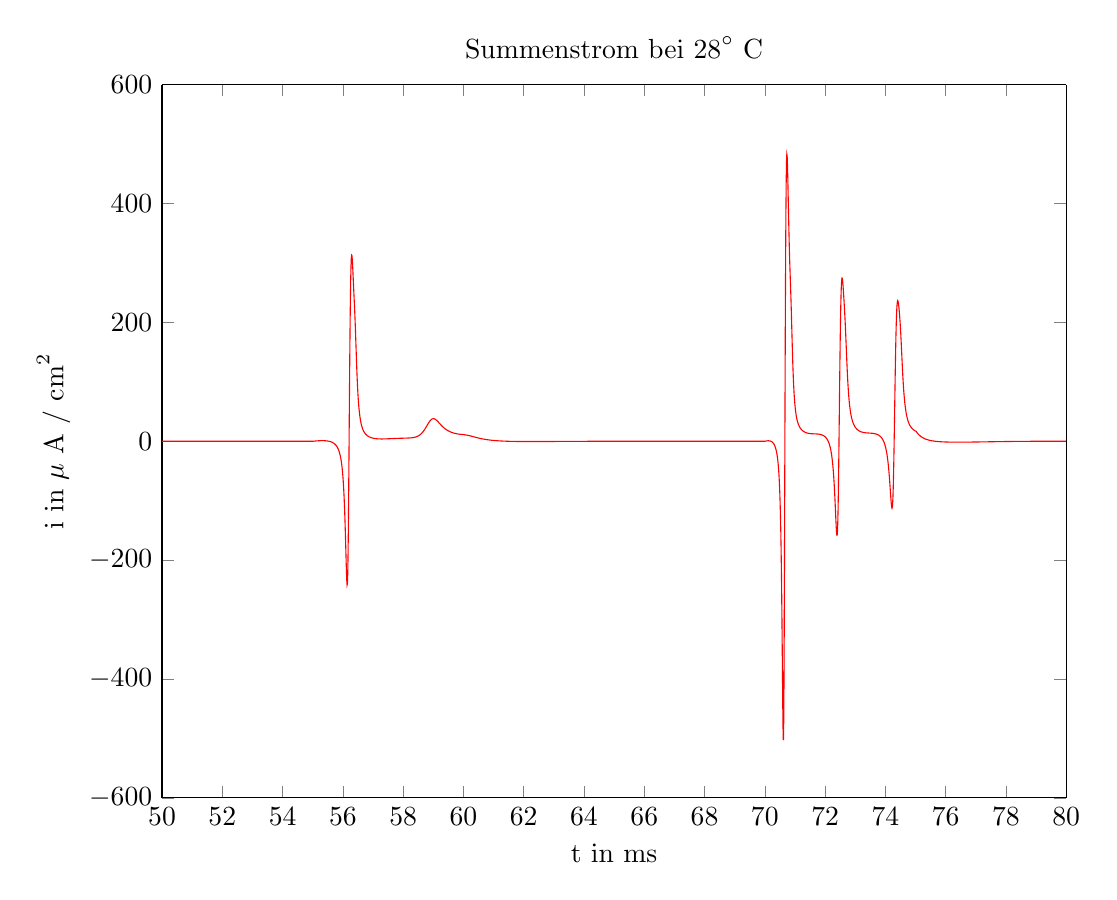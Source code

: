 % This file was created by matlab2tikz.
% Minimal pgfplots version: 1.3
%
%The latest updates can be retrieved from
%  http://www.mathworks.com/matlabcentral/fileexchange/22022-matlab2tikz
%where you can also make suggestions and rate matlab2tikz.
%
\begin{tikzpicture}

\begin{axis}[%
width=4.521in,
height=3.566in,
at={(0.758in,0.481in)},
scale only axis,
separate axis lines,
every outer x axis line/.append style={black},
every x tick label/.append style={font=\color{black}},
xmin=50,
xmax=80,
xlabel={t in ms},
every outer y axis line/.append style={black},
every y tick label/.append style={font=\color{black}},
ymin=-600,
ymax=600,
ylabel={$\text{i in }\mu\text{ A / cm}^\text{2}$},
title={$\text{Summenstrom bei 28}^\circ\text{ C}$}
]
\addplot [color=red,solid,forget plot]
  table[row sep=crcr]{%
50	0.007\\
50.01	0.007\\
50.02	0.007\\
50.03	0.007\\
50.04	0.008\\
50.05	0.008\\
50.06	0.008\\
50.07	0.008\\
50.08	0.008\\
50.09	0.009\\
50.1	0.009\\
50.11	0.009\\
50.12	0.009\\
50.13	0.009\\
50.14	0.009\\
50.15	0.01\\
50.16	0.01\\
50.17	0.01\\
50.18	0.01\\
50.19	0.01\\
50.2	0.01\\
50.21	0.01\\
50.22	0.01\\
50.23	0.011\\
50.24	0.011\\
50.25	0.011\\
50.26	0.011\\
50.27	0.011\\
50.28	0.011\\
50.29	0.011\\
50.3	0.011\\
50.31	0.011\\
50.32	0.011\\
50.33	0.011\\
50.34	0.011\\
50.35	0.012\\
50.36	0.012\\
50.37	0.012\\
50.38	0.012\\
50.39	0.012\\
50.4	0.012\\
50.41	0.012\\
50.42	0.012\\
50.43	0.012\\
50.44	0.012\\
50.45	0.012\\
50.46	0.012\\
50.47	0.012\\
50.48	0.012\\
50.49	0.012\\
50.5	0.012\\
50.51	0.012\\
50.52	0.012\\
50.53	0.012\\
50.54	0.012\\
50.55	0.012\\
50.56	0.012\\
50.57	0.012\\
50.58	0.012\\
50.59	0.012\\
50.6	0.012\\
50.61	0.012\\
50.62	0.012\\
50.63	0.012\\
50.64	0.012\\
50.65	0.012\\
50.66	0.012\\
50.67	0.012\\
50.68	0.012\\
50.69	0.012\\
50.7	0.012\\
50.71	0.012\\
50.72	0.012\\
50.73	0.012\\
50.74	0.011\\
50.75	0.011\\
50.76	0.011\\
50.77	0.011\\
50.78	0.011\\
50.79	0.011\\
50.8	0.011\\
50.81	0.011\\
50.82	0.011\\
50.83	0.011\\
50.84	0.011\\
50.85	0.011\\
50.86	0.011\\
50.87	0.011\\
50.88	0.011\\
50.89	0.011\\
50.9	0.011\\
50.91	0.011\\
50.92	0.01\\
50.93	0.01\\
50.94	0.01\\
50.95	0.01\\
50.96	0.01\\
50.97	0.01\\
50.98	0.01\\
50.99	0.01\\
51	0.01\\
51.01	0.01\\
51.02	0.01\\
51.03	0.01\\
51.04	0.01\\
51.05	0.01\\
51.06	0.009\\
51.07	0.009\\
51.08	0.009\\
51.09	0.009\\
51.1	0.009\\
51.11	0.009\\
51.12	0.009\\
51.13	0.009\\
51.14	0.009\\
51.15	0.009\\
51.16	0.009\\
51.17	0.009\\
51.18	0.009\\
51.19	0.008\\
51.2	0.008\\
51.21	0.008\\
51.22	0.008\\
51.23	0.008\\
51.24	0.008\\
51.25	0.008\\
51.26	0.008\\
51.27	0.008\\
51.28	0.008\\
51.29	0.008\\
51.3	0.008\\
51.31	0.007\\
51.32	0.007\\
51.33	0.007\\
51.34	0.007\\
51.35	0.007\\
51.36	0.007\\
51.37	0.007\\
51.38	0.007\\
51.39	0.007\\
51.4	0.007\\
51.41	0.007\\
51.42	0.007\\
51.43	0.007\\
51.44	0.006\\
51.45	0.006\\
51.46	0.006\\
51.47	0.006\\
51.48	0.006\\
51.49	0.006\\
51.5	0.006\\
51.51	0.006\\
51.52	0.006\\
51.53	0.006\\
51.54	0.006\\
51.55	0.006\\
51.56	0.006\\
51.57	0.005\\
51.58	0.005\\
51.59	0.005\\
51.6	0.005\\
51.61	0.005\\
51.62	0.005\\
51.63	0.005\\
51.64	0.005\\
51.65	0.005\\
51.66	0.005\\
51.67	0.005\\
51.68	0.005\\
51.69	0.005\\
51.7	0.005\\
51.71	0.004\\
51.72	0.004\\
51.73	0.004\\
51.74	0.004\\
51.75	0.004\\
51.76	0.004\\
51.77	0.004\\
51.78	0.004\\
51.79	0.004\\
51.8	0.004\\
51.81	0.004\\
51.82	0.004\\
51.83	0.004\\
51.84	0.004\\
51.85	0.004\\
51.86	0.004\\
51.87	0.003\\
51.88	0.003\\
51.89	0.003\\
51.9	0.003\\
51.91	0.003\\
51.92	0.003\\
51.93	0.003\\
51.94	0.003\\
51.95	0.003\\
51.96	0.003\\
51.97	0.003\\
51.98	0.003\\
51.99	0.003\\
52	0.003\\
52.01	0.003\\
52.02	0.003\\
52.03	0.003\\
52.04	0.003\\
52.05	0.002\\
52.06	0.002\\
52.07	0.002\\
52.08	0.002\\
52.09	0.002\\
52.1	0.002\\
52.11	0.002\\
52.12	0.002\\
52.13	0.002\\
52.14	0.002\\
52.15	0.002\\
52.16	0.002\\
52.17	0.002\\
52.18	0.002\\
52.19	0.002\\
52.2	0.002\\
52.21	0.002\\
52.22	0.002\\
52.23	0.002\\
52.24	0.002\\
52.25	0.002\\
52.26	0.002\\
52.27	0.001\\
52.28	0.001\\
52.29	0.001\\
52.3	0.001\\
52.31	0.001\\
52.32	0.001\\
52.33	0.001\\
52.34	0.001\\
52.35	0.001\\
52.36	0.001\\
52.37	0.001\\
52.38	0.001\\
52.39	0.001\\
52.4	0.001\\
52.41	0.001\\
52.42	0.001\\
52.43	0.001\\
52.44	0.001\\
52.45	0.001\\
52.46	0.001\\
52.47	0.001\\
52.48	0.001\\
52.49	0.001\\
52.5	0.001\\
52.51	0.001\\
52.52	0.001\\
52.53	0.001\\
52.54	0.001\\
52.55	0.001\\
52.56	0.001\\
52.57	0.001\\
52.58	0.001\\
52.59	0.0\\
52.6	0.0\\
52.61	0.0\\
52.62	0.0\\
52.63	0.0\\
52.64	0.0\\
52.65	0.0\\
52.66	0.0\\
52.67	0.0\\
52.68	0.0\\
52.69	0.0\\
52.7	0.0\\
52.71	0.0\\
52.72	0.0\\
52.73	0.0\\
52.74	0.0\\
52.75	0.0\\
52.76	0.0\\
52.77	0.0\\
52.78	0.0\\
52.79	9.541e-05\\
52.8	7.903e-05\\
52.81	6.298e-05\\
52.82	4.726e-05\\
52.83	3.186e-05\\
52.84	1.678e-05\\
52.85	2.023e-06\\
52.86	-1.242e-05\\
52.87	-2.656e-05\\
52.88	-4.038e-05\\
52.89	-5.391e-05\\
52.9	-6.713e-05\\
52.91	-8.006e-05\\
52.92	-9.27e-05\\
52.93	-0.0\\
52.94	-0.0\\
52.95	-0.0\\
52.96	-0.0\\
52.97	-0.0\\
52.98	-0.0\\
52.99	-0.0\\
53	-0.0\\
53.01	-0.0\\
53.02	-0.0\\
53.03	-0.0\\
53.04	-0.0\\
53.05	-0.0\\
53.06	-0.0\\
53.07	-0.0\\
53.08	-0.0\\
53.09	-0.0\\
53.1	-0.0\\
53.11	-0.0\\
53.12	-0.0\\
53.13	-0.0\\
53.14	-0.0\\
53.15	-0.0\\
53.16	-0.0\\
53.17	-0.0\\
53.18	-0.0\\
53.19	-0.0\\
53.2	-0.0\\
53.21	-0.0\\
53.22	-0.0\\
53.23	-0.0\\
53.24	-0.0\\
53.25	-0.0\\
53.26	-0.0\\
53.27	-0.0\\
53.28	-0.0\\
53.29	-0.0\\
53.3	-0.0\\
53.31	-0.0\\
53.32	-0.0\\
53.33	-0.0\\
53.34	-0.0\\
53.35	-0.0\\
53.36	-0.0\\
53.37	-0.0\\
53.38	-0.0\\
53.39	-0.0\\
53.4	-0.0\\
53.41	-0.0\\
53.42	-0.0\\
53.43	-0.0\\
53.44	-0.0\\
53.45	-0.0\\
53.46	-0.0\\
53.47	-0.0\\
53.48	-0.0\\
53.49	-0.0\\
53.5	-0.0\\
53.51	-0.0\\
53.52	-0.0\\
53.53	-0.0\\
53.54	-0.0\\
53.55	-0.0\\
53.56	-0.0\\
53.57	-0.0\\
53.58	-0.0\\
53.59	-0.0\\
53.6	-0.0\\
53.61	-0.0\\
53.62	-0.0\\
53.63	-0.0\\
53.64	-0.0\\
53.65	-0.0\\
53.66	-0.0\\
53.67	-0.0\\
53.68	-0.0\\
53.69	-0.0\\
53.7	-0.0\\
53.71	-0.0\\
53.72	-0.0\\
53.73	-0.0\\
53.74	-0.0\\
53.75	-0.0\\
53.76	-0.0\\
53.77	-0.0\\
53.78	-0.0\\
53.79	-0.0\\
53.8	-0.0\\
53.81	-0.0\\
53.82	-0.0\\
53.83	-0.0\\
53.84	-0.0\\
53.85	-0.0\\
53.86	-0.0\\
53.87	-0.0\\
53.88	-0.0\\
53.89	-0.0\\
53.9	-0.0\\
53.91	-0.0\\
53.92	-0.0\\
53.93	-0.0\\
53.94	-0.0\\
53.95	-0.0\\
53.96	-0.0\\
53.97	-0.0\\
53.98	-0.0\\
53.99	-0.0\\
54	-0.0\\
54.01	-0.0\\
54.02	-0.0\\
54.03	-0.0\\
54.04	-0.0\\
54.05	-0.0\\
54.06	-0.0\\
54.07	-0.0\\
54.08	-0.0\\
54.09	-0.0\\
54.1	-0.0\\
54.11	-0.0\\
54.12	-0.0\\
54.13	-0.0\\
54.14	-0.0\\
54.15	-0.0\\
54.16	-0.0\\
54.17	-0.0\\
54.18	-0.0\\
54.19	-0.0\\
54.2	-0.0\\
54.21	-0.0\\
54.22	-0.0\\
54.23	-0.0\\
54.24	-0.0\\
54.25	-0.0\\
54.26	-0.0\\
54.27	-0.0\\
54.28	-0.0\\
54.29	-0.0\\
54.3	-0.0\\
54.31	-0.0\\
54.32	-0.0\\
54.33	-0.0\\
54.34	-0.0\\
54.35	-0.0\\
54.36	-0.0\\
54.37	-0.0\\
54.38	-0.0\\
54.39	-0.0\\
54.4	-0.0\\
54.41	-0.0\\
54.42	-0.0\\
54.43	-0.0\\
54.44	-0.0\\
54.45	-0.0\\
54.46	-0.0\\
54.47	-0.0\\
54.48	-0.0\\
54.49	-0.0\\
54.5	-0.0\\
54.51	-0.0\\
54.52	-0.0\\
54.53	-0.0\\
54.54	-0.0\\
54.55	-0.0\\
54.56	-0.0\\
54.57	-0.0\\
54.58	-0.0\\
54.59	-0.0\\
54.6	-0.0\\
54.61	-0.0\\
54.62	-0.0\\
54.63	-0.0\\
54.64	-0.0\\
54.65	-0.0\\
54.66	-0.0\\
54.67	-0.0\\
54.68	-0.0\\
54.69	-0.0\\
54.7	-0.0\\
54.71	-0.0\\
54.72	-0.0\\
54.73	-0.0\\
54.74	-0.0\\
54.75	-0.0\\
54.76	-0.0\\
54.77	-0.0\\
54.78	-0.0\\
54.79	-0.0\\
54.8	-0.0\\
54.81	-0.0\\
54.82	-0.0\\
54.83	-0.0\\
54.84	-0.0\\
54.85	-0.0\\
54.86	-0.0\\
54.87	-0.0\\
54.88	-0.0\\
54.89	-0.0\\
54.9	-0.0\\
54.91	-0.0\\
54.92	-0.0\\
54.93	-0.0\\
54.94	-0.0\\
54.95	-0.0\\
54.96	-0.0\\
54.97	-0.0\\
54.98	-0.0\\
54.99	-0.0\\
55	-0.0\\
55.01	-0.0\\
55.02	0.086\\
55.03	0.157\\
55.04	0.219\\
55.05	0.275\\
55.06	0.326\\
55.07	0.374\\
55.08	0.42\\
55.09	0.464\\
55.1	0.506\\
55.11	0.547\\
55.12	0.587\\
55.13	0.625\\
55.14	0.662\\
55.15	0.698\\
55.16	0.732\\
55.17	0.765\\
55.18	0.796\\
55.19	0.826\\
55.2	0.854\\
55.21	0.881\\
55.22	0.905\\
55.23	0.928\\
55.24	0.949\\
55.25	0.967\\
55.26	0.984\\
55.27	0.998\\
55.28	1.01\\
55.29	1.02\\
55.3	1.027\\
55.31	1.031\\
55.32	1.032\\
55.33	1.031\\
55.34	1.026\\
55.35	1.018\\
55.36	1.007\\
55.37	0.993\\
55.38	0.975\\
55.39	0.953\\
55.4	0.927\\
55.41	0.896\\
55.42	0.862\\
55.43	0.823\\
55.44	0.779\\
55.45	0.73\\
55.46	0.675\\
55.47	0.615\\
55.48	0.55\\
55.49	0.478\\
55.5	0.4\\
55.51	0.314\\
55.52	0.222\\
55.53	0.122\\
55.54	0.014\\
55.55	-0.103\\
55.56	-0.229\\
55.57	-0.364\\
55.58	-0.51\\
55.59	-0.667\\
55.6	-0.835\\
55.61	-1.016\\
55.62	-1.21\\
55.63	-1.418\\
55.64	-1.642\\
55.65	-1.882\\
55.66	-2.139\\
55.67	-2.416\\
55.68	-2.713\\
55.69	-3.032\\
55.7	-3.375\\
55.71	-3.744\\
55.72	-4.142\\
55.73	-4.57\\
55.74	-5.032\\
55.75	-5.531\\
55.76	-6.07\\
55.77	-6.653\\
55.78	-7.284\\
55.79	-7.97\\
55.8	-8.714\\
55.81	-9.524\\
55.82	-10.407\\
55.83	-11.371\\
55.84	-12.425\\
55.85	-13.58\\
55.86	-14.849\\
55.87	-16.245\\
55.88	-17.784\\
55.89	-19.486\\
55.9	-21.372\\
55.91	-23.468\\
55.92	-25.802\\
55.93	-28.409\\
55.94	-31.329\\
55.95	-34.608\\
55.96	-38.302\\
55.97	-42.473\\
55.98	-47.196\\
55.99	-52.557\\
56	-58.657\\
56.01	-65.608\\
56.02	-73.539\\
56.03	-82.591\\
56.04	-92.91\\
56.05	-104.641\\
56.06	-117.905\\
56.07	-132.769\\
56.08	-149.196\\
56.09	-166.967\\
56.1	-185.58\\
56.11	-204.125\\
56.12	-221.158\\
56.13	-234.621\\
56.14	-241.89\\
56.15	-240.029\\
56.16	-226.315\\
56.17	-198.95\\
56.18	-157.763\\
56.19	-104.566\\
56.2	-42.941\\
56.21	22.488\\
56.22	86.991\\
56.23	146.532\\
56.24	198.205\\
56.25	240.334\\
56.26	272.344\\
56.27	294.523\\
56.28	307.771\\
56.29	313.369\\
56.3	312.796\\
56.31	307.575\\
56.32	299.166\\
56.33	288.862\\
56.34	277.703\\
56.35	266.4\\
56.36	255.308\\
56.37	244.442\\
56.38	233.557\\
56.39	222.268\\
56.4	210.205\\
56.41	197.142\\
56.42	183.095\\
56.43	168.325\\
56.44	153.282\\
56.45	138.479\\
56.46	124.383\\
56.47	111.328\\
56.48	99.501\\
56.49	88.953\\
56.5	79.642\\
56.51	71.472\\
56.52	64.325\\
56.53	58.075\\
56.54	52.606\\
56.55	47.811\\
56.56	43.598\\
56.57	39.886\\
56.58	36.606\\
56.59	33.698\\
56.6	31.112\\
56.61	28.805\\
56.62	26.742\\
56.63	24.889\\
56.64	23.222\\
56.65	21.717\\
56.66	20.355\\
56.67	19.118\\
56.68	17.992\\
56.69	16.964\\
56.7	16.024\\
56.71	15.163\\
56.72	14.371\\
56.73	13.642\\
56.74	12.969\\
56.75	12.348\\
56.76	11.772\\
56.77	11.238\\
56.78	10.742\\
56.79	10.28\\
56.8	9.85\\
56.81	9.449\\
56.82	9.074\\
56.83	8.724\\
56.84	8.396\\
56.85	8.09\\
56.86	7.802\\
56.87	7.532\\
56.88	7.279\\
56.89	7.041\\
56.9	6.818\\
56.91	6.608\\
56.92	6.411\\
56.93	6.226\\
56.94	6.052\\
56.95	5.889\\
56.96	5.735\\
56.97	5.59\\
56.98	5.455\\
56.99	5.328\\
57	5.208\\
57.01	5.096\\
57.02	4.991\\
57.03	4.893\\
57.04	4.801\\
57.05	4.716\\
57.06	4.636\\
57.07	4.561\\
57.08	4.492\\
57.09	4.428\\
57.1	4.368\\
57.11	4.313\\
57.12	4.262\\
57.13	4.216\\
57.14	4.173\\
57.15	4.134\\
57.16	4.099\\
57.17	4.067\\
57.18	4.039\\
57.19	4.013\\
57.2	3.991\\
57.21	3.971\\
57.22	3.954\\
57.23	3.94\\
57.24	3.928\\
57.25	3.919\\
57.26	3.911\\
57.27	3.906\\
57.28	3.903\\
57.29	3.902\\
57.3	3.903\\
57.31	3.906\\
57.32	3.91\\
57.33	3.916\\
57.34	3.923\\
57.35	3.931\\
57.36	3.941\\
57.37	3.953\\
57.38	3.965\\
57.39	3.979\\
57.4	3.993\\
57.41	4.009\\
57.42	4.025\\
57.43	4.043\\
57.44	4.061\\
57.45	4.08\\
57.46	4.099\\
57.47	4.12\\
57.48	4.14\\
57.49	4.162\\
57.5	4.183\\
57.51	4.205\\
57.52	4.228\\
57.53	4.251\\
57.54	4.274\\
57.55	4.297\\
57.56	4.32\\
57.57	4.344\\
57.58	4.368\\
57.59	4.392\\
57.6	4.416\\
57.61	4.439\\
57.62	4.463\\
57.63	4.487\\
57.64	4.511\\
57.65	4.534\\
57.66	4.558\\
57.67	4.581\\
57.68	4.604\\
57.69	4.627\\
57.7	4.65\\
57.71	4.672\\
57.72	4.694\\
57.73	4.716\\
57.74	4.737\\
57.75	4.758\\
57.76	4.779\\
57.77	4.8\\
57.78	4.82\\
57.79	4.84\\
57.8	4.859\\
57.81	4.878\\
57.82	4.897\\
57.83	4.915\\
57.84	4.933\\
57.85	4.951\\
57.86	4.968\\
57.87	4.985\\
57.88	5.001\\
57.89	5.017\\
57.9	5.033\\
57.91	5.049\\
57.92	5.064\\
57.93	5.079\\
57.94	5.093\\
57.95	5.108\\
57.96	5.122\\
57.97	5.136\\
57.98	5.15\\
57.99	5.164\\
58	5.178\\
58.01	5.192\\
58.02	5.205\\
58.03	5.219\\
58.04	5.233\\
58.05	5.248\\
58.06	5.262\\
58.07	5.277\\
58.08	5.293\\
58.09	5.308\\
58.1	5.325\\
58.11	5.342\\
58.12	5.36\\
58.13	5.379\\
58.14	5.399\\
58.15	5.42\\
58.16	5.443\\
58.17	5.467\\
58.18	5.492\\
58.19	5.52\\
58.2	5.549\\
58.21	5.581\\
58.22	5.615\\
58.23	5.651\\
58.24	5.691\\
58.25	5.733\\
58.26	5.779\\
58.27	5.829\\
58.28	5.882\\
58.29	5.94\\
58.3	6.003\\
58.31	6.07\\
58.32	6.143\\
58.33	6.222\\
58.34	6.307\\
58.35	6.398\\
58.36	6.497\\
58.37	6.604\\
58.38	6.718\\
58.39	6.842\\
58.4	6.975\\
58.41	7.118\\
58.42	7.271\\
58.43	7.436\\
58.44	7.613\\
58.45	7.802\\
58.46	8.006\\
58.47	8.223\\
58.48	8.455\\
58.49	8.704\\
58.5	8.969\\
58.51	9.251\\
58.52	9.552\\
58.53	9.872\\
58.54	10.213\\
58.55	10.574\\
58.56	10.957\\
58.57	11.362\\
58.58	11.791\\
58.59	12.243\\
58.6	12.72\\
58.61	13.222\\
58.62	13.75\\
58.63	14.303\\
58.64	14.883\\
58.65	15.489\\
58.66	16.121\\
58.67	16.779\\
58.68	17.462\\
58.69	18.17\\
58.7	18.902\\
58.71	19.656\\
58.72	20.432\\
58.73	21.228\\
58.74	22.041\\
58.75	22.869\\
58.76	23.711\\
58.77	24.562\\
58.78	25.421\\
58.79	26.283\\
58.8	27.144\\
58.81	28.001\\
58.82	28.85\\
58.83	29.687\\
58.84	30.506\\
58.85	31.303\\
58.86	32.075\\
58.87	32.815\\
58.88	33.52\\
58.89	34.186\\
58.9	34.808\\
58.91	35.383\\
58.92	35.907\\
58.93	36.377\\
58.94	36.791\\
58.95	37.146\\
58.96	37.441\\
58.97	37.676\\
58.98	37.849\\
58.99	37.961\\
59	38.013\\
59.01	38.006\\
59.02	37.941\\
59.03	37.822\\
59.04	37.649\\
59.05	37.428\\
59.06	37.16\\
59.07	36.848\\
59.08	36.498\\
59.09	36.111\\
59.1	35.693\\
59.11	35.245\\
59.12	34.773\\
59.13	34.28\\
59.14	33.768\\
59.15	33.242\\
59.16	32.703\\
59.17	32.156\\
59.18	31.602\\
59.19	31.044\\
59.2	30.484\\
59.21	29.924\\
59.22	29.366\\
59.23	28.812\\
59.24	28.262\\
59.25	27.719\\
59.26	27.183\\
59.27	26.655\\
59.28	26.136\\
59.29	25.626\\
59.3	25.127\\
59.31	24.638\\
59.32	24.16\\
59.33	23.694\\
59.34	23.239\\
59.35	22.795\\
59.36	22.363\\
59.37	21.943\\
59.38	21.534\\
59.39	21.137\\
59.4	20.752\\
59.41	20.377\\
59.42	20.014\\
59.43	19.662\\
59.44	19.321\\
59.45	18.99\\
59.46	18.67\\
59.47	18.36\\
59.48	18.061\\
59.49	17.77\\
59.5	17.49\\
59.51	17.218\\
59.52	16.956\\
59.53	16.703\\
59.54	16.458\\
59.55	16.221\\
59.56	15.993\\
59.57	15.772\\
59.58	15.559\\
59.59	15.354\\
59.6	15.155\\
59.61	14.964\\
59.62	14.78\\
59.63	14.602\\
59.64	14.43\\
59.65	14.265\\
59.66	14.106\\
59.67	13.953\\
59.68	13.805\\
59.69	13.663\\
59.7	13.526\\
59.71	13.395\\
59.72	13.268\\
59.73	13.146\\
59.74	13.03\\
59.75	12.917\\
59.76	12.809\\
59.77	12.706\\
59.78	12.606\\
59.79	12.511\\
59.8	12.42\\
59.81	12.332\\
59.82	12.249\\
59.83	12.169\\
59.84	12.092\\
59.85	12.019\\
59.86	11.949\\
59.87	11.883\\
59.88	11.819\\
59.89	11.759\\
59.9	11.701\\
59.91	11.647\\
59.92	11.595\\
59.93	11.546\\
59.94	11.5\\
59.95	11.457\\
59.96	11.416\\
59.97	11.377\\
59.98	11.341\\
59.99	11.307\\
60	11.276\\
60.01	11.247\\
60.02	11.22\\
60.03	11.043\\
60.04	10.908\\
60.05	10.802\\
60.06	10.714\\
60.07	10.635\\
60.08	10.56\\
60.09	10.485\\
60.1	10.409\\
60.11	10.329\\
60.12	10.244\\
60.13	10.155\\
60.14	10.061\\
60.15	9.963\\
60.16	9.86\\
60.17	9.753\\
60.18	9.641\\
60.19	9.526\\
60.2	9.407\\
60.21	9.285\\
60.22	9.161\\
60.23	9.034\\
60.24	8.904\\
60.25	8.773\\
60.26	8.64\\
60.27	8.505\\
60.28	8.369\\
60.29	8.233\\
60.3	8.095\\
60.31	7.957\\
60.32	7.819\\
60.33	7.681\\
60.34	7.543\\
60.35	7.405\\
60.36	7.267\\
60.37	7.13\\
60.38	6.994\\
60.39	6.858\\
60.4	6.723\\
60.41	6.59\\
60.42	6.457\\
60.43	6.326\\
60.44	6.195\\
60.45	6.066\\
60.46	5.939\\
60.47	5.813\\
60.48	5.688\\
60.49	5.565\\
60.5	5.443\\
60.51	5.323\\
60.52	5.205\\
60.53	5.088\\
60.54	4.973\\
60.55	4.86\\
60.56	4.748\\
60.57	4.639\\
60.58	4.531\\
60.59	4.424\\
60.6	4.32\\
60.61	4.217\\
60.62	4.115\\
60.63	4.016\\
60.64	3.918\\
60.65	3.822\\
60.66	3.728\\
60.67	3.635\\
60.68	3.544\\
60.69	3.455\\
60.7	3.367\\
60.71	3.281\\
60.72	3.197\\
60.73	3.114\\
60.74	3.033\\
60.75	2.953\\
60.76	2.875\\
60.77	2.798\\
60.78	2.723\\
60.79	2.649\\
60.8	2.577\\
60.81	2.506\\
60.82	2.437\\
60.83	2.369\\
60.84	2.302\\
60.85	2.237\\
60.86	2.173\\
60.87	2.11\\
60.88	2.049\\
60.89	1.989\\
60.9	1.93\\
60.91	1.872\\
60.92	1.815\\
60.93	1.76\\
60.94	1.706\\
60.95	1.653\\
60.96	1.601\\
60.97	1.55\\
60.98	1.5\\
60.99	1.451\\
61	1.403\\
61.01	1.356\\
61.02	1.311\\
61.03	1.266\\
61.04	1.222\\
61.05	1.179\\
61.06	1.137\\
61.07	1.096\\
61.08	1.056\\
61.09	1.016\\
61.1	0.978\\
61.11	0.94\\
61.12	0.903\\
61.13	0.867\\
61.14	0.832\\
61.15	0.798\\
61.16	0.764\\
61.17	0.731\\
61.18	0.698\\
61.19	0.667\\
61.2	0.636\\
61.21	0.606\\
61.22	0.576\\
61.23	0.547\\
61.24	0.519\\
61.25	0.492\\
61.26	0.465\\
61.27	0.438\\
61.28	0.413\\
61.29	0.387\\
61.3	0.363\\
61.31	0.339\\
61.32	0.315\\
61.33	0.292\\
61.34	0.27\\
61.35	0.248\\
61.36	0.226\\
61.37	0.206\\
61.38	0.185\\
61.39	0.165\\
61.4	0.146\\
61.41	0.127\\
61.42	0.108\\
61.43	0.09\\
61.44	0.072\\
61.45	0.055\\
61.46	0.038\\
61.47	0.022\\
61.48	0.006\\
61.49	-0.01\\
61.5	-0.025\\
61.51	-0.04\\
61.52	-0.054\\
61.53	-0.068\\
61.54	-0.082\\
61.55	-0.095\\
61.56	-0.108\\
61.57	-0.121\\
61.58	-0.134\\
61.59	-0.146\\
61.6	-0.157\\
61.61	-0.169\\
61.62	-0.18\\
61.63	-0.191\\
61.64	-0.201\\
61.65	-0.211\\
61.66	-0.221\\
61.67	-0.231\\
61.68	-0.24\\
61.69	-0.249\\
61.7	-0.258\\
61.71	-0.267\\
61.72	-0.275\\
61.73	-0.283\\
61.74	-0.291\\
61.75	-0.299\\
61.76	-0.306\\
61.77	-0.313\\
61.78	-0.32\\
61.79	-0.327\\
61.8	-0.333\\
61.81	-0.339\\
61.82	-0.345\\
61.83	-0.351\\
61.84	-0.357\\
61.85	-0.362\\
61.86	-0.368\\
61.87	-0.373\\
61.88	-0.377\\
61.89	-0.382\\
61.9	-0.387\\
61.91	-0.391\\
61.92	-0.395\\
61.93	-0.399\\
61.94	-0.403\\
61.95	-0.406\\
61.96	-0.41\\
61.97	-0.413\\
61.98	-0.416\\
61.99	-0.419\\
62	-0.422\\
62.01	-0.425\\
62.02	-0.428\\
62.03	-0.43\\
62.04	-0.432\\
62.05	-0.434\\
62.06	-0.436\\
62.07	-0.438\\
62.08	-0.44\\
62.09	-0.442\\
62.1	-0.443\\
62.11	-0.445\\
62.12	-0.446\\
62.13	-0.447\\
62.14	-0.448\\
62.15	-0.449\\
62.16	-0.45\\
62.17	-0.451\\
62.18	-0.451\\
62.19	-0.452\\
62.2	-0.452\\
62.21	-0.452\\
62.22	-0.453\\
62.23	-0.453\\
62.24	-0.453\\
62.25	-0.453\\
62.26	-0.453\\
62.27	-0.452\\
62.28	-0.452\\
62.29	-0.452\\
62.3	-0.451\\
62.31	-0.451\\
62.32	-0.45\\
62.33	-0.449\\
62.34	-0.449\\
62.35	-0.448\\
62.36	-0.447\\
62.37	-0.446\\
62.38	-0.445\\
62.39	-0.444\\
62.4	-0.443\\
62.41	-0.441\\
62.42	-0.44\\
62.43	-0.439\\
62.44	-0.437\\
62.45	-0.436\\
62.46	-0.434\\
62.47	-0.433\\
62.48	-0.431\\
62.49	-0.429\\
62.5	-0.428\\
62.51	-0.426\\
62.52	-0.424\\
62.53	-0.422\\
62.54	-0.42\\
62.55	-0.418\\
62.56	-0.416\\
62.57	-0.414\\
62.58	-0.412\\
62.59	-0.41\\
62.6	-0.408\\
62.61	-0.406\\
62.62	-0.403\\
62.63	-0.401\\
62.64	-0.399\\
62.65	-0.397\\
62.66	-0.394\\
62.67	-0.392\\
62.68	-0.389\\
62.69	-0.387\\
62.7	-0.385\\
62.71	-0.382\\
62.72	-0.38\\
62.73	-0.377\\
62.74	-0.374\\
62.75	-0.372\\
62.76	-0.369\\
62.77	-0.367\\
62.78	-0.364\\
62.79	-0.361\\
62.8	-0.359\\
62.81	-0.356\\
62.82	-0.353\\
62.83	-0.351\\
62.84	-0.348\\
62.85	-0.345\\
62.86	-0.342\\
62.87	-0.34\\
62.88	-0.337\\
62.89	-0.334\\
62.9	-0.331\\
62.91	-0.328\\
62.92	-0.325\\
62.93	-0.323\\
62.94	-0.32\\
62.95	-0.317\\
62.96	-0.314\\
62.97	-0.311\\
62.98	-0.308\\
62.99	-0.306\\
63	-0.303\\
63.01	-0.3\\
63.02	-0.297\\
63.03	-0.294\\
63.04	-0.291\\
63.05	-0.288\\
63.06	-0.285\\
63.07	-0.283\\
63.08	-0.28\\
63.09	-0.277\\
63.1	-0.274\\
63.11	-0.271\\
63.12	-0.268\\
63.13	-0.265\\
63.14	-0.263\\
63.15	-0.26\\
63.16	-0.257\\
63.17	-0.254\\
63.18	-0.251\\
63.19	-0.248\\
63.2	-0.246\\
63.21	-0.243\\
63.22	-0.24\\
63.23	-0.237\\
63.24	-0.235\\
63.25	-0.232\\
63.26	-0.229\\
63.27	-0.226\\
63.28	-0.223\\
63.29	-0.221\\
63.3	-0.218\\
63.31	-0.215\\
63.32	-0.213\\
63.33	-0.21\\
63.34	-0.207\\
63.35	-0.205\\
63.36	-0.202\\
63.37	-0.199\\
63.38	-0.197\\
63.39	-0.194\\
63.4	-0.192\\
63.41	-0.189\\
63.42	-0.186\\
63.43	-0.184\\
63.44	-0.181\\
63.45	-0.179\\
63.46	-0.176\\
63.47	-0.174\\
63.48	-0.171\\
63.49	-0.169\\
63.5	-0.166\\
63.51	-0.164\\
63.52	-0.162\\
63.53	-0.159\\
63.54	-0.157\\
63.55	-0.154\\
63.56	-0.152\\
63.57	-0.15\\
63.58	-0.147\\
63.59	-0.145\\
63.6	-0.143\\
63.61	-0.141\\
63.62	-0.138\\
63.63	-0.136\\
63.64	-0.134\\
63.65	-0.132\\
63.66	-0.13\\
63.67	-0.127\\
63.68	-0.125\\
63.69	-0.123\\
63.7	-0.121\\
63.71	-0.119\\
63.72	-0.117\\
63.73	-0.115\\
63.74	-0.113\\
63.75	-0.111\\
63.76	-0.109\\
63.77	-0.107\\
63.78	-0.105\\
63.79	-0.103\\
63.8	-0.101\\
63.81	-0.099\\
63.82	-0.097\\
63.83	-0.095\\
63.84	-0.094\\
63.85	-0.092\\
63.86	-0.09\\
63.87	-0.088\\
63.88	-0.086\\
63.89	-0.085\\
63.9	-0.083\\
63.91	-0.081\\
63.92	-0.079\\
63.93	-0.078\\
63.94	-0.076\\
63.95	-0.074\\
63.96	-0.073\\
63.97	-0.071\\
63.98	-0.07\\
63.99	-0.068\\
64	-0.067\\
64.01	-0.065\\
64.02	-0.064\\
64.03	-0.062\\
64.04	-0.061\\
64.05	-0.059\\
64.06	-0.058\\
64.07	-0.056\\
64.08	-0.055\\
64.09	-0.053\\
64.1	-0.052\\
64.11	-0.051\\
64.12	-0.049\\
64.13	-0.048\\
64.14	-0.047\\
64.15	-0.046\\
64.16	-0.044\\
64.17	-0.043\\
64.18	-0.042\\
64.19	-0.041\\
64.2	-0.039\\
64.21	-0.038\\
64.22	-0.037\\
64.23	-0.036\\
64.24	-0.035\\
64.25	-0.034\\
64.26	-0.033\\
64.27	-0.031\\
64.28	-0.03\\
64.29	-0.029\\
64.3	-0.028\\
64.31	-0.027\\
64.32	-0.026\\
64.33	-0.025\\
64.34	-0.024\\
64.35	-0.023\\
64.36	-0.022\\
64.37	-0.021\\
64.38	-0.021\\
64.39	-0.02\\
64.4	-0.019\\
64.41	-0.018\\
64.42	-0.017\\
64.43	-0.016\\
64.44	-0.015\\
64.45	-0.015\\
64.46	-0.014\\
64.47	-0.013\\
64.48	-0.012\\
64.49	-0.012\\
64.5	-0.011\\
64.51	-0.01\\
64.52	-0.009\\
64.53	-0.009\\
64.54	-0.008\\
64.55	-0.007\\
64.56	-0.007\\
64.57	-0.006\\
64.58	-0.005\\
64.59	-0.005\\
64.6	-0.004\\
64.61	-0.003\\
64.62	-0.003\\
64.63	-0.002\\
64.64	-0.002\\
64.65	-0.001\\
64.66	-0.001\\
64.67	-0.0\\
64.68	0.0\\
64.69	0.001\\
64.7	0.001\\
64.71	0.002\\
64.72	0.002\\
64.73	0.003\\
64.74	0.003\\
64.75	0.004\\
64.76	0.004\\
64.77	0.005\\
64.78	0.005\\
64.79	0.005\\
64.8	0.006\\
64.81	0.006\\
64.82	0.007\\
64.83	0.007\\
64.84	0.007\\
64.85	0.008\\
64.86	0.008\\
64.87	0.008\\
64.88	0.009\\
64.89	0.009\\
64.9	0.009\\
64.91	0.01\\
64.92	0.01\\
64.93	0.01\\
64.94	0.01\\
64.95	0.011\\
64.96	0.011\\
64.97	0.011\\
64.98	0.011\\
64.99	0.012\\
65	0.012\\
65.01	0.012\\
65.02	0.012\\
65.03	0.012\\
65.04	0.013\\
65.05	0.013\\
65.06	0.013\\
65.07	0.013\\
65.08	0.013\\
65.09	0.014\\
65.1	0.014\\
65.11	0.014\\
65.12	0.014\\
65.13	0.014\\
65.14	0.014\\
65.15	0.014\\
65.16	0.014\\
65.17	0.015\\
65.18	0.015\\
65.19	0.015\\
65.2	0.015\\
65.21	0.015\\
65.22	0.015\\
65.23	0.015\\
65.24	0.015\\
65.25	0.015\\
65.26	0.015\\
65.27	0.015\\
65.28	0.015\\
65.29	0.016\\
65.3	0.016\\
65.31	0.016\\
65.32	0.016\\
65.33	0.016\\
65.34	0.016\\
65.35	0.016\\
65.36	0.016\\
65.37	0.016\\
65.38	0.016\\
65.39	0.016\\
65.4	0.016\\
65.41	0.016\\
65.42	0.016\\
65.43	0.016\\
65.44	0.016\\
65.45	0.016\\
65.46	0.016\\
65.47	0.016\\
65.48	0.016\\
65.49	0.016\\
65.5	0.016\\
65.51	0.016\\
65.52	0.016\\
65.53	0.016\\
65.54	0.016\\
65.55	0.016\\
65.56	0.015\\
65.57	0.015\\
65.58	0.015\\
65.59	0.015\\
65.6	0.015\\
65.61	0.015\\
65.62	0.015\\
65.63	0.015\\
65.64	0.015\\
65.65	0.015\\
65.66	0.015\\
65.67	0.015\\
65.68	0.015\\
65.69	0.015\\
65.7	0.015\\
65.71	0.015\\
65.72	0.015\\
65.73	0.014\\
65.74	0.014\\
65.75	0.014\\
65.76	0.014\\
65.77	0.014\\
65.78	0.014\\
65.79	0.014\\
65.8	0.014\\
65.81	0.014\\
65.82	0.014\\
65.83	0.014\\
65.84	0.014\\
65.85	0.013\\
65.86	0.013\\
65.87	0.013\\
65.88	0.013\\
65.89	0.013\\
65.9	0.013\\
65.91	0.013\\
65.92	0.013\\
65.93	0.013\\
65.94	0.013\\
65.95	0.012\\
65.96	0.012\\
65.97	0.012\\
65.98	0.012\\
65.99	0.012\\
66	0.012\\
66.01	0.012\\
66.02	0.012\\
66.03	0.012\\
66.04	0.012\\
66.05	0.011\\
66.06	0.011\\
66.07	0.011\\
66.08	0.011\\
66.09	0.011\\
66.1	0.011\\
66.11	0.011\\
66.12	0.011\\
66.13	0.011\\
66.14	0.01\\
66.15	0.01\\
66.16	0.01\\
66.17	0.01\\
66.18	0.01\\
66.19	0.01\\
66.2	0.01\\
66.21	0.01\\
66.22	0.01\\
66.23	0.01\\
66.24	0.009\\
66.25	0.009\\
66.26	0.009\\
66.27	0.009\\
66.28	0.009\\
66.29	0.009\\
66.3	0.009\\
66.31	0.009\\
66.32	0.009\\
66.33	0.008\\
66.34	0.008\\
66.35	0.008\\
66.36	0.008\\
66.37	0.008\\
66.38	0.008\\
66.39	0.008\\
66.4	0.008\\
66.41	0.008\\
66.42	0.008\\
66.43	0.007\\
66.44	0.007\\
66.45	0.007\\
66.46	0.007\\
66.47	0.007\\
66.48	0.007\\
66.49	0.007\\
66.5	0.007\\
66.51	0.007\\
66.52	0.007\\
66.53	0.007\\
66.54	0.006\\
66.55	0.006\\
66.56	0.006\\
66.57	0.006\\
66.58	0.006\\
66.59	0.006\\
66.6	0.006\\
66.61	0.006\\
66.62	0.006\\
66.63	0.006\\
66.64	0.006\\
66.65	0.005\\
66.66	0.005\\
66.67	0.005\\
66.68	0.005\\
66.69	0.005\\
66.7	0.005\\
66.71	0.005\\
66.72	0.005\\
66.73	0.005\\
66.74	0.005\\
66.75	0.005\\
66.76	0.005\\
66.77	0.004\\
66.78	0.004\\
66.79	0.004\\
66.8	0.004\\
66.81	0.004\\
66.82	0.004\\
66.83	0.004\\
66.84	0.004\\
66.85	0.004\\
66.86	0.004\\
66.87	0.004\\
66.88	0.004\\
66.89	0.004\\
66.9	0.003\\
66.91	0.003\\
66.92	0.003\\
66.93	0.003\\
66.94	0.003\\
66.95	0.003\\
66.96	0.003\\
66.97	0.003\\
66.98	0.003\\
66.99	0.003\\
67	0.003\\
67.01	0.003\\
67.02	0.003\\
67.03	0.003\\
67.04	0.003\\
67.05	0.003\\
67.06	0.002\\
67.07	0.002\\
67.08	0.002\\
67.09	0.002\\
67.1	0.002\\
67.11	0.002\\
67.12	0.002\\
67.13	0.002\\
67.14	0.002\\
67.15	0.002\\
67.16	0.002\\
67.17	0.002\\
67.18	0.002\\
67.19	0.002\\
67.2	0.002\\
67.21	0.002\\
67.22	0.002\\
67.23	0.002\\
67.24	0.002\\
67.25	0.002\\
67.26	0.001\\
67.27	0.001\\
67.28	0.001\\
67.29	0.001\\
67.3	0.001\\
67.31	0.001\\
67.32	0.001\\
67.33	0.001\\
67.34	0.001\\
67.35	0.001\\
67.36	0.001\\
67.37	0.001\\
67.38	0.001\\
67.39	0.001\\
67.4	0.001\\
67.41	0.001\\
67.42	0.001\\
67.43	0.001\\
67.44	0.001\\
67.45	0.001\\
67.46	0.001\\
67.47	0.001\\
67.48	0.001\\
67.49	0.001\\
67.5	0.001\\
67.51	0.001\\
67.52	0.001\\
67.53	0.0\\
67.54	0.0\\
67.55	0.0\\
67.56	0.0\\
67.57	0.0\\
67.58	0.0\\
67.59	0.0\\
67.6	0.0\\
67.61	0.0\\
67.62	0.0\\
67.63	0.0\\
67.64	0.0\\
67.65	0.0\\
67.66	0.0\\
67.67	0.0\\
67.68	0.0\\
67.69	9.686e-05\\
67.7	7.583e-05\\
67.71	5.524e-05\\
67.72	3.507e-05\\
67.73	1.533e-05\\
67.74	-3.999e-06\\
67.75	-2.291e-05\\
67.76	-4.142e-05\\
67.77	-5.953e-05\\
67.78	-7.723e-05\\
67.79	-9.454e-05\\
67.8	-0.0\\
67.81	-0.0\\
67.82	-0.0\\
67.83	-0.0\\
67.84	-0.0\\
67.85	-0.0\\
67.86	-0.0\\
67.87	-0.0\\
67.88	-0.0\\
67.89	-0.0\\
67.9	-0.0\\
67.91	-0.0\\
67.92	-0.0\\
67.93	-0.0\\
67.94	-0.0\\
67.95	-0.0\\
67.96	-0.0\\
67.97	-0.0\\
67.98	-0.0\\
67.99	-0.0\\
68	-0.0\\
68.01	-0.0\\
68.02	-0.0\\
68.03	-0.0\\
68.04	-0.0\\
68.05	-0.0\\
68.06	-0.0\\
68.07	-0.0\\
68.08	-0.0\\
68.09	-0.0\\
68.1	-0.0\\
68.11	-0.0\\
68.12	-0.0\\
68.13	-0.0\\
68.14	-0.0\\
68.15	-0.0\\
68.16	-0.0\\
68.17	-0.001\\
68.18	-0.001\\
68.19	-0.001\\
68.2	-0.001\\
68.21	-0.001\\
68.22	-0.001\\
68.23	-0.001\\
68.24	-0.001\\
68.25	-0.001\\
68.26	-0.001\\
68.27	-0.001\\
68.28	-0.001\\
68.29	-0.001\\
68.3	-0.001\\
68.31	-0.001\\
68.32	-0.001\\
68.33	-0.001\\
68.34	-0.001\\
68.35	-0.001\\
68.36	-0.001\\
68.37	-0.001\\
68.38	-0.001\\
68.39	-0.001\\
68.4	-0.001\\
68.41	-0.001\\
68.42	-0.001\\
68.43	-0.001\\
68.44	-0.001\\
68.45	-0.001\\
68.46	-0.001\\
68.47	-0.001\\
68.48	-0.001\\
68.49	-0.001\\
68.5	-0.001\\
68.51	-0.001\\
68.52	-0.001\\
68.53	-0.001\\
68.54	-0.001\\
68.55	-0.001\\
68.56	-0.001\\
68.57	-0.001\\
68.58	-0.001\\
68.59	-0.001\\
68.6	-0.001\\
68.61	-0.001\\
68.62	-0.001\\
68.63	-0.001\\
68.64	-0.001\\
68.65	-0.001\\
68.66	-0.001\\
68.67	-0.001\\
68.68	-0.001\\
68.69	-0.001\\
68.7	-0.001\\
68.71	-0.001\\
68.72	-0.001\\
68.73	-0.001\\
68.74	-0.001\\
68.75	-0.001\\
68.76	-0.001\\
68.77	-0.001\\
68.78	-0.001\\
68.79	-0.001\\
68.8	-0.001\\
68.81	-0.001\\
68.82	-0.001\\
68.83	-0.001\\
68.84	-0.001\\
68.85	-0.001\\
68.86	-0.001\\
68.87	-0.001\\
68.88	-0.001\\
68.89	-0.001\\
68.9	-0.0\\
68.91	-0.0\\
68.92	-0.0\\
68.93	-0.0\\
68.94	-0.0\\
68.95	-0.0\\
68.96	-0.0\\
68.97	-0.0\\
68.98	-0.0\\
68.99	-0.0\\
69	-0.0\\
69.01	-0.0\\
69.02	-0.0\\
69.03	-0.0\\
69.04	-0.0\\
69.05	-0.0\\
69.06	-0.0\\
69.07	-0.0\\
69.08	-0.0\\
69.09	-0.0\\
69.1	-0.0\\
69.11	-0.0\\
69.12	-0.0\\
69.13	-0.0\\
69.14	-0.0\\
69.15	-0.0\\
69.16	-0.0\\
69.17	-0.0\\
69.18	-0.0\\
69.19	-0.0\\
69.2	-0.0\\
69.21	-0.0\\
69.22	-0.0\\
69.23	-0.0\\
69.24	-0.0\\
69.25	-0.0\\
69.26	-0.0\\
69.27	-0.0\\
69.28	-0.0\\
69.29	-0.0\\
69.3	-0.0\\
69.31	-0.0\\
69.32	-0.0\\
69.33	-0.0\\
69.34	-0.0\\
69.35	-0.0\\
69.36	-0.0\\
69.37	-0.0\\
69.38	-0.0\\
69.39	-0.0\\
69.4	-0.0\\
69.41	-0.0\\
69.42	-0.0\\
69.43	-0.0\\
69.44	-0.0\\
69.45	-0.0\\
69.46	-0.0\\
69.47	-0.0\\
69.48	-0.0\\
69.49	-0.0\\
69.5	-0.0\\
69.51	-0.0\\
69.52	-0.0\\
69.53	-0.0\\
69.54	-0.0\\
69.55	-0.0\\
69.56	-0.0\\
69.57	-0.0\\
69.58	-0.0\\
69.59	-0.0\\
69.6	-0.0\\
69.61	-0.0\\
69.62	-0.0\\
69.63	-0.0\\
69.64	-0.0\\
69.65	-0.0\\
69.66	-0.0\\
69.67	-0.0\\
69.68	-0.0\\
69.69	-0.0\\
69.7	-0.0\\
69.71	-0.0\\
69.72	-0.0\\
69.73	-0.0\\
69.74	-0.0\\
69.75	-0.0\\
69.76	-0.0\\
69.77	-0.0\\
69.78	-0.0\\
69.79	-0.0\\
69.8	-0.0\\
69.81	-0.0\\
69.82	-0.0\\
69.83	-0.0\\
69.84	-0.0\\
69.85	-0.0\\
69.86	-0.0\\
69.87	-0.0\\
69.88	-0.0\\
69.89	-0.0\\
69.9	-0.0\\
69.91	-0.0\\
69.92	-0.0\\
69.93	-0.0\\
69.94	-0.0\\
69.95	-0.0\\
69.96	-0.0\\
69.97	-0.0\\
69.98	-0.0\\
69.99	-0.0\\
70	-0.0\\
70.01	-0.0\\
70.02	0.171\\
70.03	0.312\\
70.04	0.43\\
70.05	0.531\\
70.06	0.616\\
70.07	0.687\\
70.08	0.745\\
70.09	0.79\\
70.1	0.82\\
70.11	0.835\\
70.12	0.834\\
70.13	0.816\\
70.14	0.779\\
70.15	0.722\\
70.16	0.642\\
70.17	0.537\\
70.18	0.406\\
70.19	0.245\\
70.2	0.051\\
70.21	-0.178\\
70.22	-0.446\\
70.23	-0.757\\
70.24	-1.116\\
70.25	-1.528\\
70.26	-1.998\\
70.27	-2.533\\
70.28	-3.14\\
70.29	-3.828\\
70.3	-4.606\\
70.31	-5.485\\
70.32	-6.479\\
70.33	-7.602\\
70.34	-8.871\\
70.35	-10.309\\
70.36	-11.938\\
70.37	-13.788\\
70.38	-15.893\\
70.39	-18.296\\
70.4	-21.046\\
70.41	-24.204\\
70.42	-27.844\\
70.43	-32.058\\
70.44	-36.958\\
70.45	-42.684\\
70.46	-49.411\\
70.47	-57.357\\
70.48	-66.796\\
70.49	-78.073\\
70.5	-91.622\\
70.51	-107.981\\
70.52	-127.813\\
70.53	-151.907\\
70.54	-181.158\\
70.55	-216.475\\
70.56	-258.569\\
70.57	-307.516\\
70.58	-362.006\\
70.59	-418.222\\
70.6	-468.609\\
70.61	-501.302\\
70.62	-501.661\\
70.63	-457.125\\
70.64	-364.133\\
70.65	-232.224\\
70.66	-80.889\\
70.67	68.816\\
70.68	201.275\\
70.69	308.329\\
70.7	387.764\\
70.71	441.011\\
70.72	471.412\\
70.73	483.15\\
70.74	480.581\\
70.75	467.785\\
70.76	448.3\\
70.77	425.015\\
70.78	400.193\\
70.79	375.552\\
70.8	352.319\\
70.81	331.229\\
70.82	312.499\\
70.83	295.845\\
70.84	280.588\\
70.85	265.828\\
70.86	250.683\\
70.87	234.512\\
70.88	217.087\\
70.89	198.64\\
70.9	179.764\\
70.91	161.217\\
70.92	143.697\\
70.93	127.698\\
70.94	113.464\\
70.95	101.025\\
70.96	90.274\\
70.97	81.035\\
70.98	73.108\\
70.99	66.302\\
71	60.445\\
71.01	55.387\\
71.02	51.002\\
71.03	47.185\\
71.04	43.847\\
71.05	40.916\\
71.06	38.331\\
71.07	36.04\\
71.08	34.003\\
71.09	32.184\\
71.1	30.552\\
71.11	29.084\\
71.12	27.758\\
71.13	26.557\\
71.14	25.464\\
71.15	24.468\\
71.16	23.557\\
71.17	22.722\\
71.18	21.954\\
71.19	21.247\\
71.2	20.595\\
71.21	19.991\\
71.22	19.433\\
71.23	18.914\\
71.24	18.433\\
71.25	17.985\\
71.26	17.568\\
71.27	17.18\\
71.28	16.819\\
71.29	16.481\\
71.3	16.167\\
71.31	15.873\\
71.32	15.599\\
71.33	15.344\\
71.34	15.106\\
71.35	14.884\\
71.36	14.677\\
71.37	14.485\\
71.38	14.306\\
71.39	14.14\\
71.4	13.986\\
71.41	13.843\\
71.42	13.71\\
71.43	13.588\\
71.44	13.476\\
71.45	13.372\\
71.46	13.276\\
71.47	13.189\\
71.48	13.109\\
71.49	13.036\\
71.5	12.969\\
71.51	12.909\\
71.52	12.854\\
71.53	12.804\\
71.54	12.759\\
71.55	12.718\\
71.56	12.681\\
71.57	12.648\\
71.58	12.618\\
71.59	12.591\\
71.6	12.565\\
71.61	12.542\\
71.62	12.52\\
71.63	12.499\\
71.64	12.479\\
71.65	12.459\\
71.66	12.439\\
71.67	12.418\\
71.68	12.396\\
71.69	12.373\\
71.7	12.347\\
71.71	12.319\\
71.72	12.288\\
71.73	12.254\\
71.74	12.216\\
71.75	12.173\\
71.76	12.125\\
71.77	12.072\\
71.78	12.013\\
71.79	11.947\\
71.8	11.874\\
71.81	11.793\\
71.82	11.703\\
71.83	11.604\\
71.84	11.495\\
71.85	11.374\\
71.86	11.243\\
71.87	11.098\\
71.88	10.94\\
71.89	10.767\\
71.9	10.578\\
71.91	10.372\\
71.92	10.148\\
71.93	9.904\\
71.94	9.638\\
71.95	9.349\\
71.96	9.035\\
71.97	8.695\\
71.98	8.324\\
71.99	7.922\\
72	7.485\\
72.01	7.011\\
72.02	6.495\\
72.03	5.934\\
72.04	5.324\\
72.05	4.66\\
72.06	3.937\\
72.07	3.148\\
72.08	2.287\\
72.09	1.346\\
72.1	0.317\\
72.11	-0.811\\
72.12	-2.048\\
72.13	-3.407\\
72.14	-4.903\\
72.15	-6.552\\
72.16	-8.372\\
72.17	-10.386\\
72.18	-12.617\\
72.19	-15.094\\
72.2	-17.848\\
72.21	-20.917\\
72.22	-24.341\\
72.23	-28.166\\
72.24	-32.445\\
72.25	-37.236\\
72.26	-42.601\\
72.27	-48.606\\
72.28	-55.317\\
72.29	-62.799\\
72.3	-71.101\\
72.31	-80.251\\
72.32	-90.234\\
72.33	-100.968\\
72.34	-112.268\\
72.35	-123.804\\
72.36	-135.052\\
72.37	-145.248\\
72.38	-153.359\\
72.39	-158.094\\
72.4	-157.992\\
72.41	-151.582\\
72.42	-137.647\\
72.43	-115.509\\
72.44	-85.289\\
72.45	-48.013\\
72.46	-5.539\\
72.47	39.723\\
72.48	85.175\\
72.49	128.398\\
72.5	167.42\\
72.51	200.858\\
72.52	227.94\\
72.53	248.456\\
72.54	262.649\\
72.55	271.109\\
72.56	274.652\\
72.57	274.214\\
72.58	270.76\\
72.59	265.192\\
72.6	258.275\\
72.61	250.587\\
72.62	242.479\\
72.63	234.092\\
72.64	225.384\\
72.65	216.204\\
72.66	206.375\\
72.67	195.773\\
72.68	184.39\\
72.69	172.364\\
72.7	159.953\\
72.71	147.493\\
72.72	135.323\\
72.73	123.737\\
72.74	112.942\\
72.75	103.057\\
72.76	94.12\\
72.77	86.111\\
72.78	78.974\\
72.79	72.633\\
72.8	67.007\\
72.81	62.014\\
72.82	57.579\\
72.83	53.632\\
72.84	50.113\\
72.85	46.968\\
72.86	44.15\\
72.87	41.619\\
72.88	39.339\\
72.89	37.281\\
72.9	35.417\\
72.91	33.726\\
72.92	32.188\\
72.93	30.785\\
72.94	29.502\\
72.95	28.328\\
72.96	27.25\\
72.97	26.258\\
72.98	25.345\\
72.99	24.503\\
73	23.724\\
73.01	23.003\\
73.02	22.335\\
73.03	21.715\\
73.04	21.139\\
73.05	20.604\\
73.06	20.106\\
73.07	19.643\\
73.08	19.21\\
73.09	18.808\\
73.1	18.432\\
73.11	18.082\\
73.12	17.755\\
73.13	17.451\\
73.14	17.167\\
73.15	16.902\\
73.16	16.654\\
73.17	16.424\\
73.18	16.21\\
73.19	16.01\\
73.2	15.824\\
73.21	15.652\\
73.22	15.491\\
73.23	15.343\\
73.24	15.205\\
73.25	15.077\\
73.26	14.959\\
73.27	14.849\\
73.28	14.749\\
73.29	14.656\\
73.3	14.57\\
73.31	14.491\\
73.32	14.418\\
73.33	14.352\\
73.34	14.29\\
73.35	14.234\\
73.36	14.182\\
73.37	14.134\\
73.38	14.09\\
73.39	14.048\\
73.4	14.01\\
73.41	13.974\\
73.42	13.94\\
73.43	13.907\\
73.44	13.876\\
73.45	13.845\\
73.46	13.814\\
73.47	13.784\\
73.48	13.752\\
73.49	13.72\\
73.5	13.687\\
73.51	13.652\\
73.52	13.615\\
73.53	13.575\\
73.54	13.532\\
73.55	13.485\\
73.56	13.435\\
73.57	13.38\\
73.58	13.321\\
73.59	13.256\\
73.6	13.185\\
73.61	13.108\\
73.62	13.024\\
73.63	12.932\\
73.64	12.832\\
73.65	12.723\\
73.66	12.605\\
73.67	12.477\\
73.68	12.338\\
73.69	12.187\\
73.7	12.023\\
73.71	11.846\\
73.72	11.655\\
73.73	11.448\\
73.74	11.224\\
73.75	10.983\\
73.76	10.722\\
73.77	10.44\\
73.78	10.137\\
73.79	9.809\\
73.8	9.455\\
73.81	9.073\\
73.82	8.66\\
73.83	8.215\\
73.84	7.734\\
73.85	7.214\\
73.86	6.652\\
73.87	6.044\\
73.88	5.385\\
73.89	4.672\\
73.9	3.898\\
73.91	3.058\\
73.92	2.145\\
73.93	1.152\\
73.94	0.071\\
73.95	-1.107\\
73.96	-2.394\\
73.97	-3.8\\
73.98	-5.339\\
73.99	-7.024\\
74	-8.874\\
74.01	-10.905\\
74.02	-13.138\\
74.03	-15.597\\
74.04	-18.305\\
74.05	-21.291\\
74.06	-24.583\\
74.07	-28.213\\
74.08	-32.214\\
74.09	-36.617\\
74.1	-41.454\\
74.11	-46.749\\
74.12	-52.519\\
74.13	-58.764\\
74.14	-65.459\\
74.15	-72.543\\
74.16	-79.907\\
74.17	-87.367\\
74.18	-94.655\\
74.19	-101.39\\
74.2	-107.065\\
74.21	-111.048\\
74.22	-112.591\\
74.23	-110.884\\
74.24	-105.133\\
74.25	-94.673\\
74.26	-79.1\\
74.27	-58.388\\
74.28	-32.961\\
74.29	-3.691\\
74.3	28.182\\
74.31	61.194\\
74.32	93.836\\
74.33	124.717\\
74.34	152.692\\
74.35	176.934\\
74.36	196.961\\
74.37	212.615\\
74.38	224.019\\
74.39	231.515\\
74.4	235.6\\
74.41	236.852\\
74.42	235.868\\
74.43	233.2\\
74.44	229.309\\
74.45	224.526\\
74.46	219.047\\
74.47	212.936\\
74.48	206.162\\
74.49	198.643\\
74.5	190.307\\
74.51	181.138\\
74.52	171.211\\
74.53	160.698\\
74.54	149.849\\
74.55	138.95\\
74.56	128.283\\
74.57	118.082\\
74.58	108.517\\
74.59	99.688\\
74.6	91.633\\
74.61	84.348\\
74.62	77.794\\
74.63	71.92\\
74.64	66.662\\
74.65	61.957\\
74.66	57.747\\
74.67	53.974\\
74.68	50.588\\
74.69	47.543\\
74.7	44.8\\
74.71	42.324\\
74.72	40.083\\
74.73	38.051\\
74.74	36.204\\
74.75	34.522\\
74.76	32.986\\
74.77	31.582\\
74.78	30.294\\
74.79	29.113\\
74.8	28.026\\
74.81	27.024\\
74.82	26.099\\
74.83	25.245\\
74.84	24.454\\
74.85	23.721\\
74.86	23.041\\
74.87	22.41\\
74.88	21.823\\
74.89	21.276\\
74.9	20.767\\
74.91	20.293\\
74.92	19.851\\
74.93	19.439\\
74.94	19.055\\
74.95	18.696\\
74.96	18.361\\
74.97	18.048\\
74.98	17.756\\
74.99	17.484\\
75	17.23\\
75.01	16.993\\
75.02	16.773\\
75.03	15.99\\
75.04	15.251\\
75.05	14.558\\
75.06	13.903\\
75.07	13.281\\
75.08	12.689\\
75.09	12.123\\
75.1	11.583\\
75.11	11.066\\
75.12	10.571\\
75.13	10.097\\
75.14	9.643\\
75.15	9.208\\
75.16	8.792\\
75.17	8.392\\
75.18	8.009\\
75.19	7.642\\
75.2	7.29\\
75.21	6.952\\
75.22	6.628\\
75.23	6.318\\
75.24	6.019\\
75.25	5.733\\
75.26	5.459\\
75.27	5.195\\
75.28	4.942\\
75.29	4.699\\
75.3	4.466\\
75.31	4.242\\
75.32	4.026\\
75.33	3.819\\
75.34	3.62\\
75.35	3.429\\
75.36	3.245\\
75.37	3.068\\
75.38	2.897\\
75.39	2.734\\
75.4	2.576\\
75.41	2.424\\
75.42	2.278\\
75.43	2.137\\
75.44	2.002\\
75.45	1.872\\
75.46	1.746\\
75.47	1.625\\
75.48	1.508\\
75.49	1.396\\
75.5	1.287\\
75.51	1.183\\
75.52	1.082\\
75.53	0.985\\
75.54	0.891\\
75.55	0.801\\
75.56	0.714\\
75.57	0.63\\
75.58	0.549\\
75.59	0.47\\
75.6	0.395\\
75.61	0.322\\
75.62	0.251\\
75.63	0.183\\
75.64	0.118\\
75.65	0.054\\
75.66	-0.007\\
75.67	-0.066\\
75.68	-0.123\\
75.69	-0.178\\
75.7	-0.231\\
75.71	-0.282\\
75.72	-0.332\\
75.73	-0.38\\
75.74	-0.426\\
75.75	-0.47\\
75.76	-0.513\\
75.77	-0.555\\
75.78	-0.595\\
75.79	-0.634\\
75.8	-0.671\\
75.81	-0.707\\
75.82	-0.742\\
75.83	-0.776\\
75.84	-0.808\\
75.85	-0.84\\
75.86	-0.87\\
75.87	-0.899\\
75.88	-0.927\\
75.89	-0.954\\
75.9	-0.981\\
75.91	-1.006\\
75.92	-1.03\\
75.93	-1.054\\
75.94	-1.076\\
75.95	-1.098\\
75.96	-1.119\\
75.97	-1.139\\
75.98	-1.158\\
75.99	-1.177\\
76	-1.195\\
76.01	-1.212\\
76.02	-1.228\\
76.03	-1.244\\
76.04	-1.26\\
76.05	-1.274\\
76.06	-1.288\\
76.07	-1.302\\
76.08	-1.314\\
76.09	-1.327\\
76.1	-1.338\\
76.11	-1.35\\
76.12	-1.36\\
76.13	-1.37\\
76.14	-1.38\\
76.15	-1.389\\
76.16	-1.398\\
76.17	-1.406\\
76.18	-1.414\\
76.19	-1.422\\
76.2	-1.429\\
76.21	-1.435\\
76.22	-1.442\\
76.23	-1.447\\
76.24	-1.453\\
76.25	-1.458\\
76.26	-1.463\\
76.27	-1.467\\
76.28	-1.471\\
76.29	-1.475\\
76.3	-1.478\\
76.31	-1.481\\
76.32	-1.484\\
76.33	-1.487\\
76.34	-1.489\\
76.35	-1.491\\
76.36	-1.492\\
76.37	-1.494\\
76.38	-1.495\\
76.39	-1.495\\
76.4	-1.496\\
76.41	-1.496\\
76.42	-1.496\\
76.43	-1.496\\
76.44	-1.496\\
76.45	-1.495\\
76.46	-1.494\\
76.47	-1.493\\
76.48	-1.492\\
76.49	-1.49\\
76.5	-1.489\\
76.51	-1.487\\
76.52	-1.485\\
76.53	-1.483\\
76.54	-1.48\\
76.55	-1.477\\
76.56	-1.475\\
76.57	-1.472\\
76.58	-1.469\\
76.59	-1.465\\
76.6	-1.462\\
76.61	-1.458\\
76.62	-1.454\\
76.63	-1.45\\
76.64	-1.446\\
76.65	-1.442\\
76.66	-1.438\\
76.67	-1.433\\
76.68	-1.429\\
76.69	-1.424\\
76.7	-1.419\\
76.71	-1.414\\
76.72	-1.409\\
76.73	-1.404\\
76.74	-1.398\\
76.75	-1.393\\
76.76	-1.387\\
76.77	-1.381\\
76.78	-1.376\\
76.79	-1.37\\
76.8	-1.364\\
76.81	-1.358\\
76.82	-1.351\\
76.83	-1.345\\
76.84	-1.339\\
76.85	-1.332\\
76.86	-1.326\\
76.87	-1.319\\
76.88	-1.312\\
76.89	-1.306\\
76.9	-1.299\\
76.91	-1.292\\
76.92	-1.285\\
76.93	-1.278\\
76.94	-1.271\\
76.95	-1.263\\
76.96	-1.256\\
76.97	-1.249\\
76.98	-1.241\\
76.99	-1.234\\
77	-1.226\\
77.01	-1.219\\
77.02	-1.211\\
77.03	-1.204\\
77.04	-1.196\\
77.05	-1.188\\
77.06	-1.18\\
77.07	-1.172\\
77.08	-1.164\\
77.09	-1.156\\
77.1	-1.148\\
77.11	-1.14\\
77.12	-1.132\\
77.13	-1.124\\
77.14	-1.116\\
77.15	-1.108\\
77.16	-1.1\\
77.17	-1.092\\
77.18	-1.083\\
77.19	-1.075\\
77.2	-1.067\\
77.21	-1.058\\
77.22	-1.05\\
77.23	-1.042\\
77.24	-1.033\\
77.25	-1.025\\
77.26	-1.017\\
77.27	-1.008\\
77.28	-1.0\\
77.29	-0.991\\
77.3	-0.983\\
77.31	-0.974\\
77.32	-0.966\\
77.33	-0.957\\
77.34	-0.949\\
77.35	-0.941\\
77.36	-0.932\\
77.37	-0.924\\
77.38	-0.915\\
77.39	-0.907\\
77.4	-0.898\\
77.41	-0.89\\
77.42	-0.881\\
77.43	-0.873\\
77.44	-0.864\\
77.45	-0.856\\
77.46	-0.847\\
77.47	-0.839\\
77.48	-0.83\\
77.49	-0.822\\
77.5	-0.814\\
77.51	-0.805\\
77.52	-0.797\\
77.53	-0.789\\
77.54	-0.78\\
77.55	-0.772\\
77.56	-0.764\\
77.57	-0.755\\
77.58	-0.747\\
77.59	-0.739\\
77.6	-0.731\\
77.61	-0.722\\
77.62	-0.714\\
77.63	-0.706\\
77.64	-0.698\\
77.65	-0.69\\
77.66	-0.682\\
77.67	-0.674\\
77.68	-0.666\\
77.69	-0.658\\
77.7	-0.65\\
77.71	-0.642\\
77.72	-0.634\\
77.73	-0.626\\
77.74	-0.618\\
77.75	-0.611\\
77.76	-0.603\\
77.77	-0.595\\
77.78	-0.587\\
77.79	-0.58\\
77.8	-0.572\\
77.81	-0.565\\
77.82	-0.557\\
77.83	-0.55\\
77.84	-0.542\\
77.85	-0.535\\
77.86	-0.527\\
77.87	-0.52\\
77.88	-0.513\\
77.89	-0.506\\
77.9	-0.498\\
77.91	-0.491\\
77.92	-0.484\\
77.93	-0.477\\
77.94	-0.47\\
77.95	-0.463\\
77.96	-0.456\\
77.97	-0.449\\
77.98	-0.442\\
77.99	-0.436\\
78	-0.429\\
78.01	-0.422\\
78.02	-0.416\\
78.03	-0.409\\
78.04	-0.402\\
78.05	-0.396\\
78.06	-0.389\\
78.07	-0.383\\
78.08	-0.377\\
78.09	-0.37\\
78.1	-0.364\\
78.11	-0.358\\
78.12	-0.352\\
78.13	-0.346\\
78.14	-0.34\\
78.15	-0.334\\
78.16	-0.328\\
78.17	-0.322\\
78.18	-0.316\\
78.19	-0.31\\
78.2	-0.304\\
78.21	-0.299\\
78.22	-0.293\\
78.23	-0.288\\
78.24	-0.282\\
78.25	-0.277\\
78.26	-0.271\\
78.27	-0.266\\
78.28	-0.26\\
78.29	-0.255\\
78.3	-0.25\\
78.31	-0.245\\
78.32	-0.24\\
78.33	-0.235\\
78.34	-0.23\\
78.35	-0.225\\
78.36	-0.22\\
78.37	-0.215\\
78.38	-0.21\\
78.39	-0.205\\
78.4	-0.201\\
78.41	-0.196\\
78.42	-0.192\\
78.43	-0.187\\
78.44	-0.183\\
78.45	-0.178\\
78.46	-0.174\\
78.47	-0.169\\
78.48	-0.165\\
78.49	-0.161\\
78.5	-0.157\\
78.51	-0.153\\
78.52	-0.149\\
78.53	-0.145\\
78.54	-0.141\\
78.55	-0.137\\
78.56	-0.133\\
78.57	-0.129\\
78.58	-0.125\\
78.59	-0.122\\
78.6	-0.118\\
78.61	-0.114\\
78.62	-0.111\\
78.63	-0.107\\
78.64	-0.104\\
78.65	-0.1\\
78.66	-0.097\\
78.67	-0.094\\
78.68	-0.091\\
78.69	-0.087\\
78.7	-0.084\\
78.71	-0.081\\
78.72	-0.078\\
78.73	-0.075\\
78.74	-0.072\\
78.75	-0.069\\
78.76	-0.066\\
78.77	-0.063\\
78.78	-0.06\\
78.79	-0.058\\
78.8	-0.055\\
78.81	-0.052\\
78.82	-0.05\\
78.83	-0.047\\
78.84	-0.045\\
78.85	-0.042\\
78.86	-0.04\\
78.87	-0.037\\
78.88	-0.035\\
78.89	-0.033\\
78.9	-0.03\\
78.91	-0.028\\
78.92	-0.026\\
78.93	-0.024\\
78.94	-0.022\\
78.95	-0.019\\
78.96	-0.017\\
78.97	-0.015\\
78.98	-0.013\\
78.99	-0.012\\
79	-0.01\\
79.01	-0.008\\
79.02	-0.006\\
79.03	-0.004\\
79.04	-0.002\\
79.05	-0.001\\
79.06	0.001\\
79.07	0.003\\
79.08	0.004\\
79.09	0.006\\
79.1	0.007\\
79.11	0.009\\
79.12	0.01\\
79.13	0.012\\
79.14	0.013\\
79.15	0.014\\
79.16	0.016\\
79.17	0.017\\
79.18	0.018\\
79.19	0.02\\
79.2	0.021\\
79.21	0.022\\
79.22	0.023\\
79.23	0.024\\
79.24	0.025\\
79.25	0.026\\
79.26	0.028\\
79.27	0.029\\
79.28	0.03\\
79.29	0.03\\
79.3	0.031\\
79.31	0.032\\
79.32	0.033\\
79.33	0.034\\
79.34	0.035\\
79.35	0.036\\
79.36	0.036\\
79.37	0.037\\
79.38	0.038\\
79.39	0.039\\
79.4	0.039\\
79.41	0.04\\
79.42	0.041\\
79.43	0.041\\
79.44	0.042\\
79.45	0.042\\
79.46	0.043\\
79.47	0.043\\
79.48	0.044\\
79.49	0.044\\
79.5	0.045\\
79.51	0.045\\
79.52	0.046\\
79.53	0.046\\
79.54	0.047\\
79.55	0.047\\
79.56	0.047\\
79.57	0.048\\
79.58	0.048\\
79.59	0.048\\
79.6	0.049\\
79.61	0.049\\
79.62	0.049\\
79.63	0.049\\
79.64	0.05\\
79.65	0.05\\
79.66	0.05\\
79.67	0.05\\
79.68	0.05\\
79.69	0.05\\
79.7	0.05\\
79.71	0.051\\
79.72	0.051\\
79.73	0.051\\
79.74	0.051\\
79.75	0.051\\
79.76	0.051\\
79.77	0.051\\
79.78	0.051\\
79.79	0.051\\
79.8	0.051\\
79.81	0.051\\
79.82	0.051\\
79.83	0.051\\
79.84	0.051\\
79.85	0.051\\
79.86	0.051\\
79.87	0.051\\
79.88	0.051\\
79.89	0.051\\
79.9	0.051\\
79.91	0.05\\
79.92	0.05\\
79.93	0.05\\
79.94	0.05\\
79.95	0.05\\
79.96	0.05\\
79.97	0.05\\
79.98	0.049\\
79.99	0.049\\
};
\end{axis}
\end{tikzpicture}%